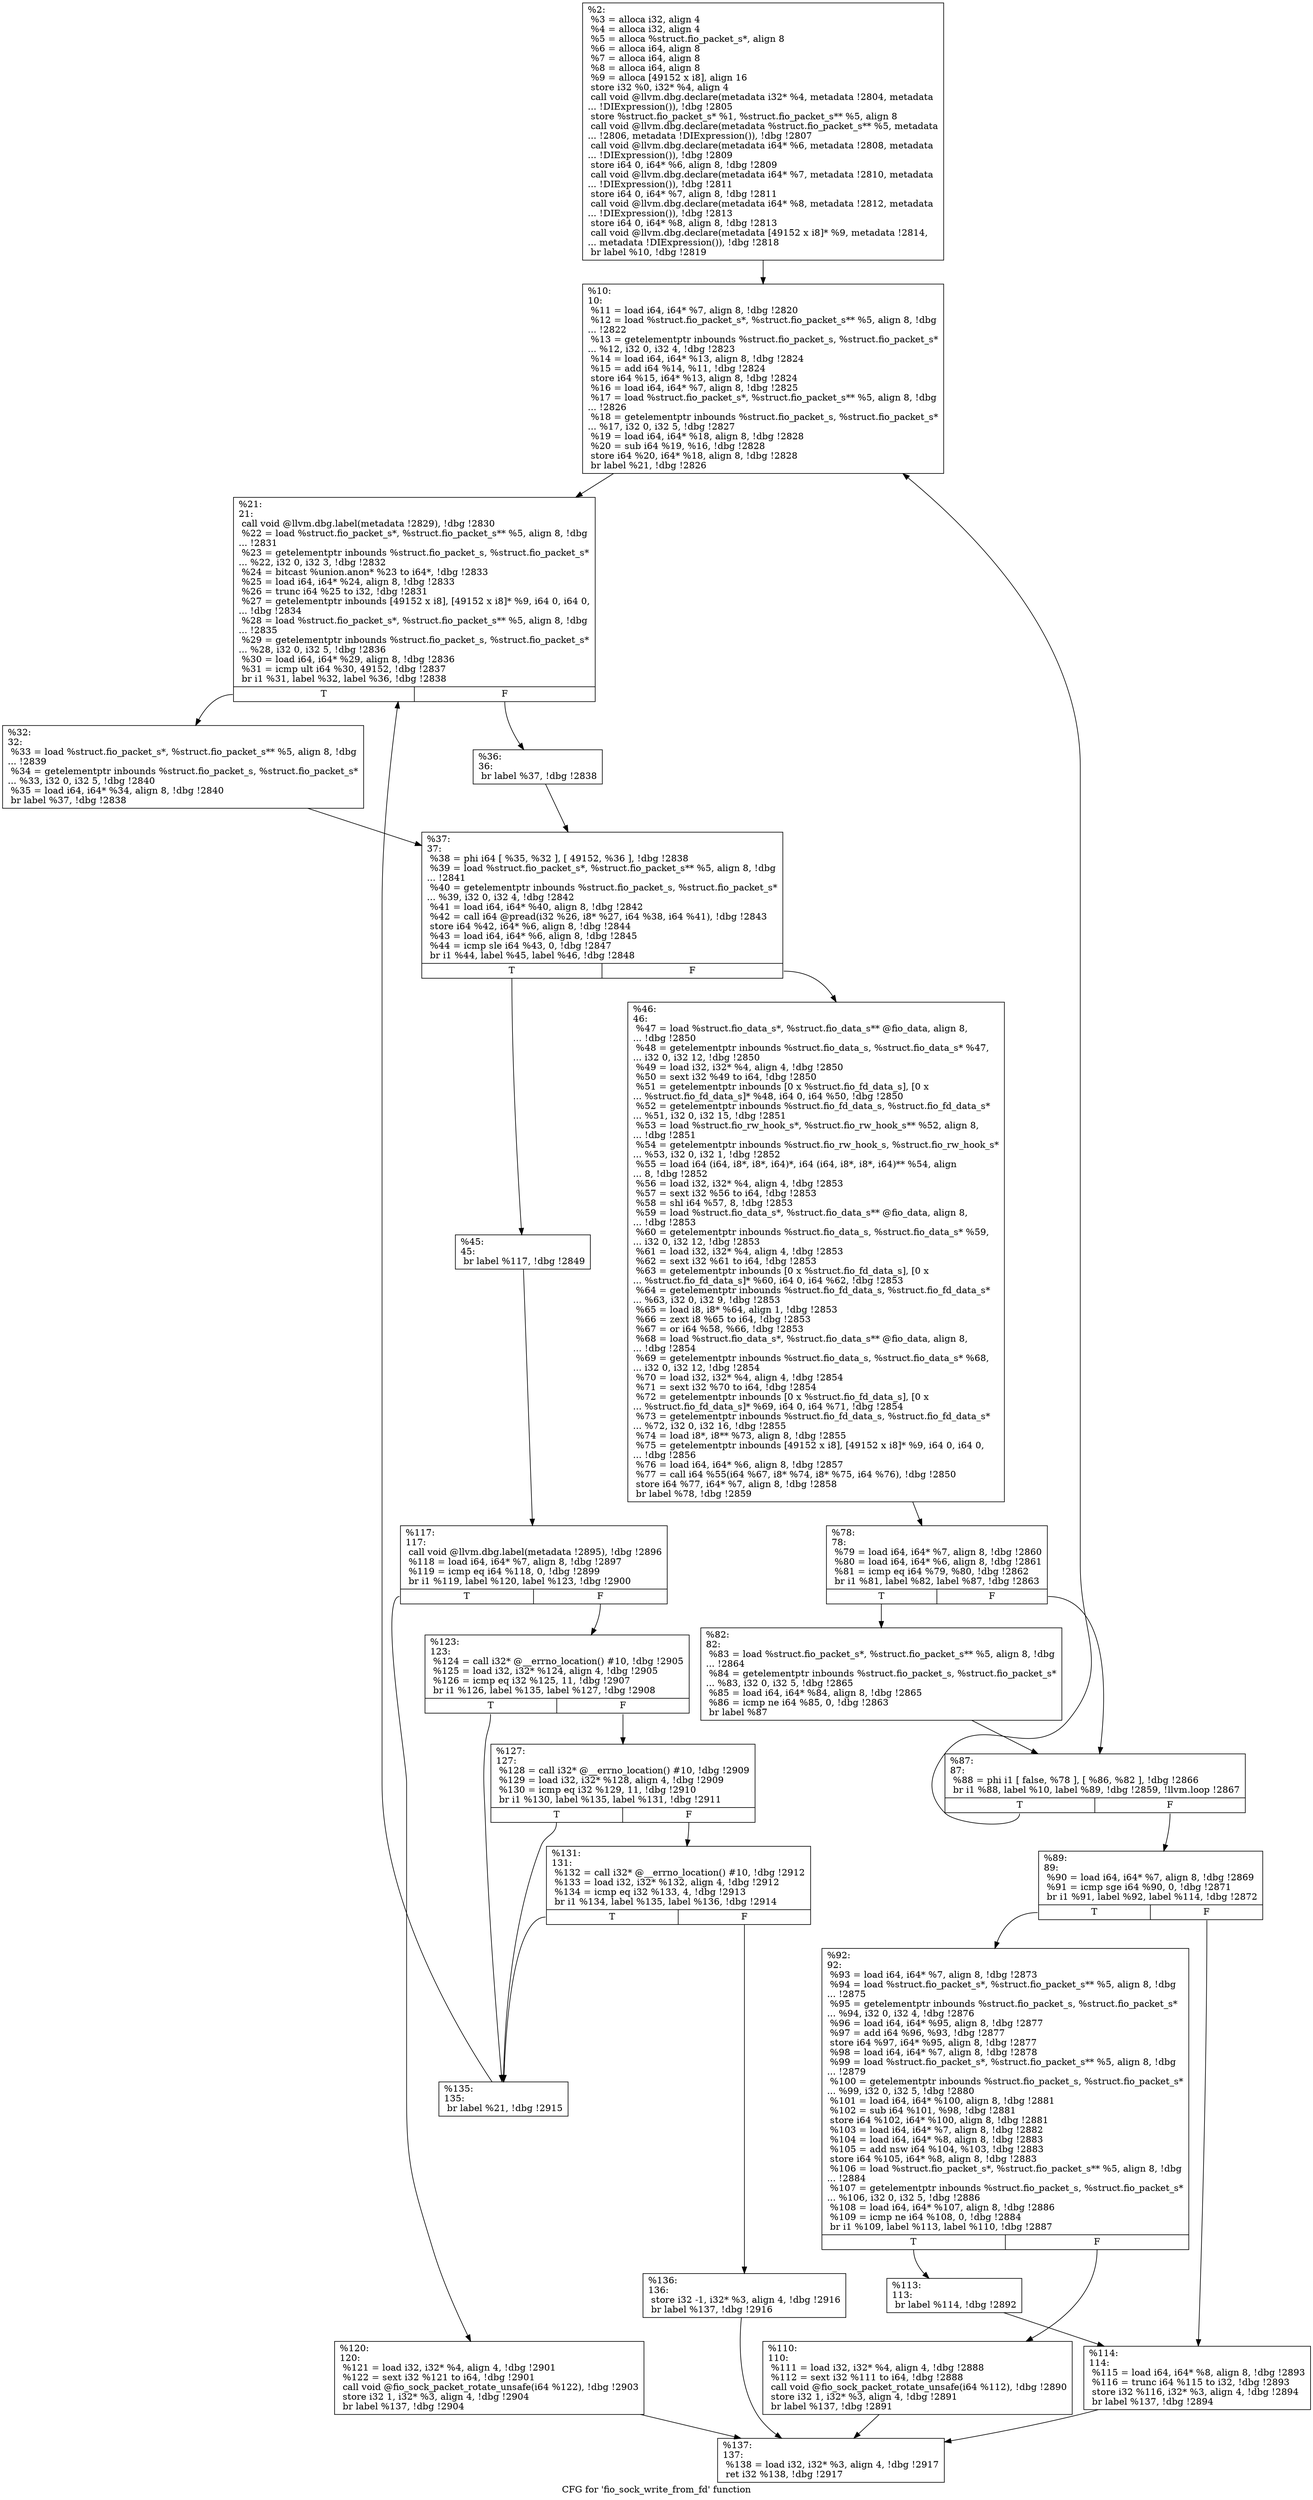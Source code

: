 digraph "CFG for 'fio_sock_write_from_fd' function" {
	label="CFG for 'fio_sock_write_from_fd' function";

	Node0x5568514bf800 [shape=record,label="{%2:\l  %3 = alloca i32, align 4\l  %4 = alloca i32, align 4\l  %5 = alloca %struct.fio_packet_s*, align 8\l  %6 = alloca i64, align 8\l  %7 = alloca i64, align 8\l  %8 = alloca i64, align 8\l  %9 = alloca [49152 x i8], align 16\l  store i32 %0, i32* %4, align 4\l  call void @llvm.dbg.declare(metadata i32* %4, metadata !2804, metadata\l... !DIExpression()), !dbg !2805\l  store %struct.fio_packet_s* %1, %struct.fio_packet_s** %5, align 8\l  call void @llvm.dbg.declare(metadata %struct.fio_packet_s** %5, metadata\l... !2806, metadata !DIExpression()), !dbg !2807\l  call void @llvm.dbg.declare(metadata i64* %6, metadata !2808, metadata\l... !DIExpression()), !dbg !2809\l  store i64 0, i64* %6, align 8, !dbg !2809\l  call void @llvm.dbg.declare(metadata i64* %7, metadata !2810, metadata\l... !DIExpression()), !dbg !2811\l  store i64 0, i64* %7, align 8, !dbg !2811\l  call void @llvm.dbg.declare(metadata i64* %8, metadata !2812, metadata\l... !DIExpression()), !dbg !2813\l  store i64 0, i64* %8, align 8, !dbg !2813\l  call void @llvm.dbg.declare(metadata [49152 x i8]* %9, metadata !2814,\l... metadata !DIExpression()), !dbg !2818\l  br label %10, !dbg !2819\l}"];
	Node0x5568514bf800 -> Node0x5568514c19c0;
	Node0x5568514c19c0 [shape=record,label="{%10:\l10:                                               \l  %11 = load i64, i64* %7, align 8, !dbg !2820\l  %12 = load %struct.fio_packet_s*, %struct.fio_packet_s** %5, align 8, !dbg\l... !2822\l  %13 = getelementptr inbounds %struct.fio_packet_s, %struct.fio_packet_s*\l... %12, i32 0, i32 4, !dbg !2823\l  %14 = load i64, i64* %13, align 8, !dbg !2824\l  %15 = add i64 %14, %11, !dbg !2824\l  store i64 %15, i64* %13, align 8, !dbg !2824\l  %16 = load i64, i64* %7, align 8, !dbg !2825\l  %17 = load %struct.fio_packet_s*, %struct.fio_packet_s** %5, align 8, !dbg\l... !2826\l  %18 = getelementptr inbounds %struct.fio_packet_s, %struct.fio_packet_s*\l... %17, i32 0, i32 5, !dbg !2827\l  %19 = load i64, i64* %18, align 8, !dbg !2828\l  %20 = sub i64 %19, %16, !dbg !2828\l  store i64 %20, i64* %18, align 8, !dbg !2828\l  br label %21, !dbg !2826\l}"];
	Node0x5568514c19c0 -> Node0x5568514c1a10;
	Node0x5568514c1a10 [shape=record,label="{%21:\l21:                                               \l  call void @llvm.dbg.label(metadata !2829), !dbg !2830\l  %22 = load %struct.fio_packet_s*, %struct.fio_packet_s** %5, align 8, !dbg\l... !2831\l  %23 = getelementptr inbounds %struct.fio_packet_s, %struct.fio_packet_s*\l... %22, i32 0, i32 3, !dbg !2832\l  %24 = bitcast %union.anon* %23 to i64*, !dbg !2833\l  %25 = load i64, i64* %24, align 8, !dbg !2833\l  %26 = trunc i64 %25 to i32, !dbg !2831\l  %27 = getelementptr inbounds [49152 x i8], [49152 x i8]* %9, i64 0, i64 0,\l... !dbg !2834\l  %28 = load %struct.fio_packet_s*, %struct.fio_packet_s** %5, align 8, !dbg\l... !2835\l  %29 = getelementptr inbounds %struct.fio_packet_s, %struct.fio_packet_s*\l... %28, i32 0, i32 5, !dbg !2836\l  %30 = load i64, i64* %29, align 8, !dbg !2836\l  %31 = icmp ult i64 %30, 49152, !dbg !2837\l  br i1 %31, label %32, label %36, !dbg !2838\l|{<s0>T|<s1>F}}"];
	Node0x5568514c1a10:s0 -> Node0x5568514c1a60;
	Node0x5568514c1a10:s1 -> Node0x5568514c1ab0;
	Node0x5568514c1a60 [shape=record,label="{%32:\l32:                                               \l  %33 = load %struct.fio_packet_s*, %struct.fio_packet_s** %5, align 8, !dbg\l... !2839\l  %34 = getelementptr inbounds %struct.fio_packet_s, %struct.fio_packet_s*\l... %33, i32 0, i32 5, !dbg !2840\l  %35 = load i64, i64* %34, align 8, !dbg !2840\l  br label %37, !dbg !2838\l}"];
	Node0x5568514c1a60 -> Node0x5568514c1b00;
	Node0x5568514c1ab0 [shape=record,label="{%36:\l36:                                               \l  br label %37, !dbg !2838\l}"];
	Node0x5568514c1ab0 -> Node0x5568514c1b00;
	Node0x5568514c1b00 [shape=record,label="{%37:\l37:                                               \l  %38 = phi i64 [ %35, %32 ], [ 49152, %36 ], !dbg !2838\l  %39 = load %struct.fio_packet_s*, %struct.fio_packet_s** %5, align 8, !dbg\l... !2841\l  %40 = getelementptr inbounds %struct.fio_packet_s, %struct.fio_packet_s*\l... %39, i32 0, i32 4, !dbg !2842\l  %41 = load i64, i64* %40, align 8, !dbg !2842\l  %42 = call i64 @pread(i32 %26, i8* %27, i64 %38, i64 %41), !dbg !2843\l  store i64 %42, i64* %6, align 8, !dbg !2844\l  %43 = load i64, i64* %6, align 8, !dbg !2845\l  %44 = icmp sle i64 %43, 0, !dbg !2847\l  br i1 %44, label %45, label %46, !dbg !2848\l|{<s0>T|<s1>F}}"];
	Node0x5568514c1b00:s0 -> Node0x5568514c1b50;
	Node0x5568514c1b00:s1 -> Node0x5568514c1ba0;
	Node0x5568514c1b50 [shape=record,label="{%45:\l45:                                               \l  br label %117, !dbg !2849\l}"];
	Node0x5568514c1b50 -> Node0x5568514c1e70;
	Node0x5568514c1ba0 [shape=record,label="{%46:\l46:                                               \l  %47 = load %struct.fio_data_s*, %struct.fio_data_s** @fio_data, align 8,\l... !dbg !2850\l  %48 = getelementptr inbounds %struct.fio_data_s, %struct.fio_data_s* %47,\l... i32 0, i32 12, !dbg !2850\l  %49 = load i32, i32* %4, align 4, !dbg !2850\l  %50 = sext i32 %49 to i64, !dbg !2850\l  %51 = getelementptr inbounds [0 x %struct.fio_fd_data_s], [0 x\l... %struct.fio_fd_data_s]* %48, i64 0, i64 %50, !dbg !2850\l  %52 = getelementptr inbounds %struct.fio_fd_data_s, %struct.fio_fd_data_s*\l... %51, i32 0, i32 15, !dbg !2851\l  %53 = load %struct.fio_rw_hook_s*, %struct.fio_rw_hook_s** %52, align 8,\l... !dbg !2851\l  %54 = getelementptr inbounds %struct.fio_rw_hook_s, %struct.fio_rw_hook_s*\l... %53, i32 0, i32 1, !dbg !2852\l  %55 = load i64 (i64, i8*, i8*, i64)*, i64 (i64, i8*, i8*, i64)** %54, align\l... 8, !dbg !2852\l  %56 = load i32, i32* %4, align 4, !dbg !2853\l  %57 = sext i32 %56 to i64, !dbg !2853\l  %58 = shl i64 %57, 8, !dbg !2853\l  %59 = load %struct.fio_data_s*, %struct.fio_data_s** @fio_data, align 8,\l... !dbg !2853\l  %60 = getelementptr inbounds %struct.fio_data_s, %struct.fio_data_s* %59,\l... i32 0, i32 12, !dbg !2853\l  %61 = load i32, i32* %4, align 4, !dbg !2853\l  %62 = sext i32 %61 to i64, !dbg !2853\l  %63 = getelementptr inbounds [0 x %struct.fio_fd_data_s], [0 x\l... %struct.fio_fd_data_s]* %60, i64 0, i64 %62, !dbg !2853\l  %64 = getelementptr inbounds %struct.fio_fd_data_s, %struct.fio_fd_data_s*\l... %63, i32 0, i32 9, !dbg !2853\l  %65 = load i8, i8* %64, align 1, !dbg !2853\l  %66 = zext i8 %65 to i64, !dbg !2853\l  %67 = or i64 %58, %66, !dbg !2853\l  %68 = load %struct.fio_data_s*, %struct.fio_data_s** @fio_data, align 8,\l... !dbg !2854\l  %69 = getelementptr inbounds %struct.fio_data_s, %struct.fio_data_s* %68,\l... i32 0, i32 12, !dbg !2854\l  %70 = load i32, i32* %4, align 4, !dbg !2854\l  %71 = sext i32 %70 to i64, !dbg !2854\l  %72 = getelementptr inbounds [0 x %struct.fio_fd_data_s], [0 x\l... %struct.fio_fd_data_s]* %69, i64 0, i64 %71, !dbg !2854\l  %73 = getelementptr inbounds %struct.fio_fd_data_s, %struct.fio_fd_data_s*\l... %72, i32 0, i32 16, !dbg !2855\l  %74 = load i8*, i8** %73, align 8, !dbg !2855\l  %75 = getelementptr inbounds [49152 x i8], [49152 x i8]* %9, i64 0, i64 0,\l... !dbg !2856\l  %76 = load i64, i64* %6, align 8, !dbg !2857\l  %77 = call i64 %55(i64 %67, i8* %74, i8* %75, i64 %76), !dbg !2850\l  store i64 %77, i64* %7, align 8, !dbg !2858\l  br label %78, !dbg !2859\l}"];
	Node0x5568514c1ba0 -> Node0x5568514c1bf0;
	Node0x5568514c1bf0 [shape=record,label="{%78:\l78:                                               \l  %79 = load i64, i64* %7, align 8, !dbg !2860\l  %80 = load i64, i64* %6, align 8, !dbg !2861\l  %81 = icmp eq i64 %79, %80, !dbg !2862\l  br i1 %81, label %82, label %87, !dbg !2863\l|{<s0>T|<s1>F}}"];
	Node0x5568514c1bf0:s0 -> Node0x5568514c1c40;
	Node0x5568514c1bf0:s1 -> Node0x5568514c1c90;
	Node0x5568514c1c40 [shape=record,label="{%82:\l82:                                               \l  %83 = load %struct.fio_packet_s*, %struct.fio_packet_s** %5, align 8, !dbg\l... !2864\l  %84 = getelementptr inbounds %struct.fio_packet_s, %struct.fio_packet_s*\l... %83, i32 0, i32 5, !dbg !2865\l  %85 = load i64, i64* %84, align 8, !dbg !2865\l  %86 = icmp ne i64 %85, 0, !dbg !2863\l  br label %87\l}"];
	Node0x5568514c1c40 -> Node0x5568514c1c90;
	Node0x5568514c1c90 [shape=record,label="{%87:\l87:                                               \l  %88 = phi i1 [ false, %78 ], [ %86, %82 ], !dbg !2866\l  br i1 %88, label %10, label %89, !dbg !2859, !llvm.loop !2867\l|{<s0>T|<s1>F}}"];
	Node0x5568514c1c90:s0 -> Node0x5568514c19c0;
	Node0x5568514c1c90:s1 -> Node0x5568514c1ce0;
	Node0x5568514c1ce0 [shape=record,label="{%89:\l89:                                               \l  %90 = load i64, i64* %7, align 8, !dbg !2869\l  %91 = icmp sge i64 %90, 0, !dbg !2871\l  br i1 %91, label %92, label %114, !dbg !2872\l|{<s0>T|<s1>F}}"];
	Node0x5568514c1ce0:s0 -> Node0x5568514c1d30;
	Node0x5568514c1ce0:s1 -> Node0x5568514c1e20;
	Node0x5568514c1d30 [shape=record,label="{%92:\l92:                                               \l  %93 = load i64, i64* %7, align 8, !dbg !2873\l  %94 = load %struct.fio_packet_s*, %struct.fio_packet_s** %5, align 8, !dbg\l... !2875\l  %95 = getelementptr inbounds %struct.fio_packet_s, %struct.fio_packet_s*\l... %94, i32 0, i32 4, !dbg !2876\l  %96 = load i64, i64* %95, align 8, !dbg !2877\l  %97 = add i64 %96, %93, !dbg !2877\l  store i64 %97, i64* %95, align 8, !dbg !2877\l  %98 = load i64, i64* %7, align 8, !dbg !2878\l  %99 = load %struct.fio_packet_s*, %struct.fio_packet_s** %5, align 8, !dbg\l... !2879\l  %100 = getelementptr inbounds %struct.fio_packet_s, %struct.fio_packet_s*\l... %99, i32 0, i32 5, !dbg !2880\l  %101 = load i64, i64* %100, align 8, !dbg !2881\l  %102 = sub i64 %101, %98, !dbg !2881\l  store i64 %102, i64* %100, align 8, !dbg !2881\l  %103 = load i64, i64* %7, align 8, !dbg !2882\l  %104 = load i64, i64* %8, align 8, !dbg !2883\l  %105 = add nsw i64 %104, %103, !dbg !2883\l  store i64 %105, i64* %8, align 8, !dbg !2883\l  %106 = load %struct.fio_packet_s*, %struct.fio_packet_s** %5, align 8, !dbg\l... !2884\l  %107 = getelementptr inbounds %struct.fio_packet_s, %struct.fio_packet_s*\l... %106, i32 0, i32 5, !dbg !2886\l  %108 = load i64, i64* %107, align 8, !dbg !2886\l  %109 = icmp ne i64 %108, 0, !dbg !2884\l  br i1 %109, label %113, label %110, !dbg !2887\l|{<s0>T|<s1>F}}"];
	Node0x5568514c1d30:s0 -> Node0x5568514c1dd0;
	Node0x5568514c1d30:s1 -> Node0x5568514c1d80;
	Node0x5568514c1d80 [shape=record,label="{%110:\l110:                                              \l  %111 = load i32, i32* %4, align 4, !dbg !2888\l  %112 = sext i32 %111 to i64, !dbg !2888\l  call void @fio_sock_packet_rotate_unsafe(i64 %112), !dbg !2890\l  store i32 1, i32* %3, align 4, !dbg !2891\l  br label %137, !dbg !2891\l}"];
	Node0x5568514c1d80 -> Node0x5568514c20a0;
	Node0x5568514c1dd0 [shape=record,label="{%113:\l113:                                              \l  br label %114, !dbg !2892\l}"];
	Node0x5568514c1dd0 -> Node0x5568514c1e20;
	Node0x5568514c1e20 [shape=record,label="{%114:\l114:                                              \l  %115 = load i64, i64* %8, align 8, !dbg !2893\l  %116 = trunc i64 %115 to i32, !dbg !2893\l  store i32 %116, i32* %3, align 4, !dbg !2894\l  br label %137, !dbg !2894\l}"];
	Node0x5568514c1e20 -> Node0x5568514c20a0;
	Node0x5568514c1e70 [shape=record,label="{%117:\l117:                                              \l  call void @llvm.dbg.label(metadata !2895), !dbg !2896\l  %118 = load i64, i64* %7, align 8, !dbg !2897\l  %119 = icmp eq i64 %118, 0, !dbg !2899\l  br i1 %119, label %120, label %123, !dbg !2900\l|{<s0>T|<s1>F}}"];
	Node0x5568514c1e70:s0 -> Node0x5568514c1ec0;
	Node0x5568514c1e70:s1 -> Node0x5568514c1f10;
	Node0x5568514c1ec0 [shape=record,label="{%120:\l120:                                              \l  %121 = load i32, i32* %4, align 4, !dbg !2901\l  %122 = sext i32 %121 to i64, !dbg !2901\l  call void @fio_sock_packet_rotate_unsafe(i64 %122), !dbg !2903\l  store i32 1, i32* %3, align 4, !dbg !2904\l  br label %137, !dbg !2904\l}"];
	Node0x5568514c1ec0 -> Node0x5568514c20a0;
	Node0x5568514c1f10 [shape=record,label="{%123:\l123:                                              \l  %124 = call i32* @__errno_location() #10, !dbg !2905\l  %125 = load i32, i32* %124, align 4, !dbg !2905\l  %126 = icmp eq i32 %125, 11, !dbg !2907\l  br i1 %126, label %135, label %127, !dbg !2908\l|{<s0>T|<s1>F}}"];
	Node0x5568514c1f10:s0 -> Node0x5568514c2000;
	Node0x5568514c1f10:s1 -> Node0x5568514c1f60;
	Node0x5568514c1f60 [shape=record,label="{%127:\l127:                                              \l  %128 = call i32* @__errno_location() #10, !dbg !2909\l  %129 = load i32, i32* %128, align 4, !dbg !2909\l  %130 = icmp eq i32 %129, 11, !dbg !2910\l  br i1 %130, label %135, label %131, !dbg !2911\l|{<s0>T|<s1>F}}"];
	Node0x5568514c1f60:s0 -> Node0x5568514c2000;
	Node0x5568514c1f60:s1 -> Node0x5568514c1fb0;
	Node0x5568514c1fb0 [shape=record,label="{%131:\l131:                                              \l  %132 = call i32* @__errno_location() #10, !dbg !2912\l  %133 = load i32, i32* %132, align 4, !dbg !2912\l  %134 = icmp eq i32 %133, 4, !dbg !2913\l  br i1 %134, label %135, label %136, !dbg !2914\l|{<s0>T|<s1>F}}"];
	Node0x5568514c1fb0:s0 -> Node0x5568514c2000;
	Node0x5568514c1fb0:s1 -> Node0x5568514c2050;
	Node0x5568514c2000 [shape=record,label="{%135:\l135:                                              \l  br label %21, !dbg !2915\l}"];
	Node0x5568514c2000 -> Node0x5568514c1a10;
	Node0x5568514c2050 [shape=record,label="{%136:\l136:                                              \l  store i32 -1, i32* %3, align 4, !dbg !2916\l  br label %137, !dbg !2916\l}"];
	Node0x5568514c2050 -> Node0x5568514c20a0;
	Node0x5568514c20a0 [shape=record,label="{%137:\l137:                                              \l  %138 = load i32, i32* %3, align 4, !dbg !2917\l  ret i32 %138, !dbg !2917\l}"];
}
